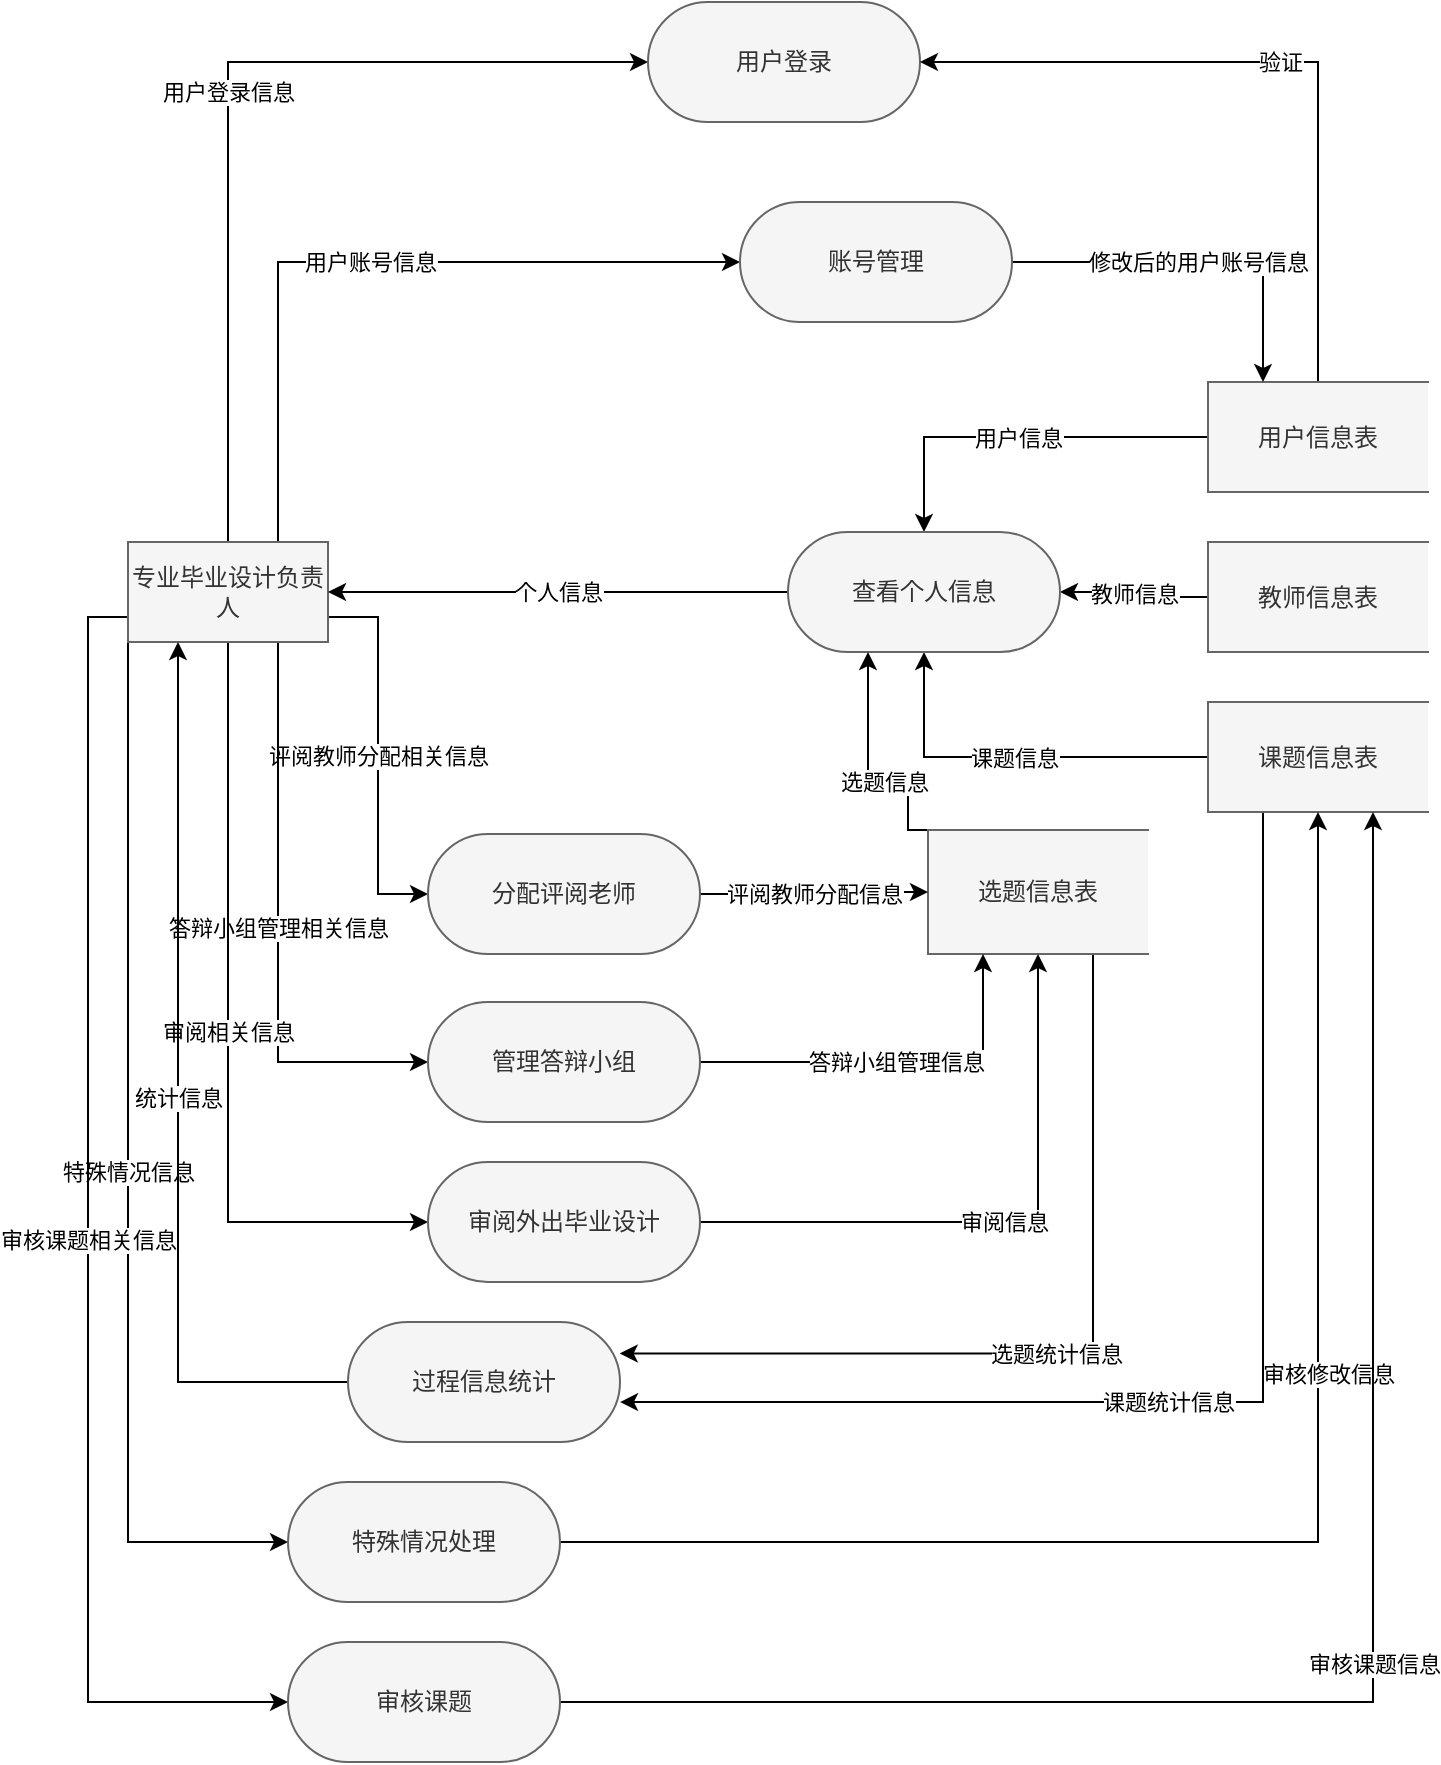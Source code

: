 <mxfile version="21.2.1" type="device">
  <diagram name="第 1 页" id="TQ1U1cIo1o6uZmjXo22M">
    <mxGraphModel dx="1835" dy="1358" grid="1" gridSize="10" guides="1" tooltips="1" connect="1" arrows="1" fold="1" page="1" pageScale="1" pageWidth="827" pageHeight="1169" math="0" shadow="0">
      <root>
        <mxCell id="0" />
        <mxCell id="1" parent="0" />
        <mxCell id="6UEYhTfmVz-Z-PMS-RFD-1" value="用户登录信息" style="edgeStyle=orthogonalEdgeStyle;rounded=0;orthogonalLoop=1;jettySize=auto;html=1;exitX=0.5;exitY=0;exitDx=0;exitDy=0;entryX=0;entryY=0.5;entryDx=0;entryDy=0;entryPerimeter=0;" edge="1" parent="1" source="6UEYhTfmVz-Z-PMS-RFD-12" target="6UEYhTfmVz-Z-PMS-RFD-13">
          <mxGeometry relative="1" as="geometry" />
        </mxCell>
        <mxCell id="6UEYhTfmVz-Z-PMS-RFD-2" value="用户账号信息" style="edgeStyle=orthogonalEdgeStyle;rounded=0;orthogonalLoop=1;jettySize=auto;html=1;exitX=0.75;exitY=0;exitDx=0;exitDy=0;entryX=0;entryY=0.5;entryDx=0;entryDy=0;entryPerimeter=0;" edge="1" parent="1" source="6UEYhTfmVz-Z-PMS-RFD-12" target="6UEYhTfmVz-Z-PMS-RFD-24">
          <mxGeometry relative="1" as="geometry" />
        </mxCell>
        <mxCell id="6UEYhTfmVz-Z-PMS-RFD-3" value="评阅教师分配相关信息" style="edgeStyle=orthogonalEdgeStyle;rounded=0;orthogonalLoop=1;jettySize=auto;html=1;exitX=1;exitY=0.75;exitDx=0;exitDy=0;entryX=0;entryY=0.5;entryDx=0;entryDy=0;entryPerimeter=0;" edge="1" parent="1" source="6UEYhTfmVz-Z-PMS-RFD-12" target="6UEYhTfmVz-Z-PMS-RFD-32">
          <mxGeometry x="0.004" relative="1" as="geometry">
            <mxPoint as="offset" />
          </mxGeometry>
        </mxCell>
        <mxCell id="6UEYhTfmVz-Z-PMS-RFD-55" value="答辩小组管理相关信息" style="edgeStyle=orthogonalEdgeStyle;rounded=0;orthogonalLoop=1;jettySize=auto;html=1;exitX=0.75;exitY=1;exitDx=0;exitDy=0;entryX=0;entryY=0.5;entryDx=0;entryDy=0;entryPerimeter=0;" edge="1" parent="1" source="6UEYhTfmVz-Z-PMS-RFD-12" target="6UEYhTfmVz-Z-PMS-RFD-45">
          <mxGeometry relative="1" as="geometry" />
        </mxCell>
        <mxCell id="6UEYhTfmVz-Z-PMS-RFD-58" value="审阅相关信息" style="edgeStyle=orthogonalEdgeStyle;rounded=0;orthogonalLoop=1;jettySize=auto;html=1;exitX=0.5;exitY=1;exitDx=0;exitDy=0;entryX=0;entryY=0.5;entryDx=0;entryDy=0;entryPerimeter=0;" edge="1" parent="1" source="6UEYhTfmVz-Z-PMS-RFD-12" target="6UEYhTfmVz-Z-PMS-RFD-46">
          <mxGeometry relative="1" as="geometry" />
        </mxCell>
        <mxCell id="6UEYhTfmVz-Z-PMS-RFD-65" value="特殊情况信息" style="edgeStyle=orthogonalEdgeStyle;rounded=0;orthogonalLoop=1;jettySize=auto;html=1;exitX=0;exitY=1;exitDx=0;exitDy=0;entryX=0;entryY=0.5;entryDx=0;entryDy=0;entryPerimeter=0;" edge="1" parent="1" source="6UEYhTfmVz-Z-PMS-RFD-12" target="6UEYhTfmVz-Z-PMS-RFD-48">
          <mxGeometry relative="1" as="geometry" />
        </mxCell>
        <mxCell id="6UEYhTfmVz-Z-PMS-RFD-67" value="审核课题相关信息" style="edgeStyle=orthogonalEdgeStyle;rounded=0;orthogonalLoop=1;jettySize=auto;html=1;exitX=0;exitY=0.75;exitDx=0;exitDy=0;entryX=0;entryY=0.5;entryDx=0;entryDy=0;entryPerimeter=0;" edge="1" parent="1" source="6UEYhTfmVz-Z-PMS-RFD-12" target="6UEYhTfmVz-Z-PMS-RFD-66">
          <mxGeometry relative="1" as="geometry" />
        </mxCell>
        <mxCell id="6UEYhTfmVz-Z-PMS-RFD-12" value="专业毕业设计负责人" style="html=1;dashed=0;whiteSpace=wrap;fillColor=#f5f5f5;fontColor=#333333;strokeColor=#666666;" vertex="1" parent="1">
          <mxGeometry x="40" y="410" width="100" height="50" as="geometry" />
        </mxCell>
        <mxCell id="6UEYhTfmVz-Z-PMS-RFD-13" value="用户登录" style="html=1;dashed=0;whiteSpace=wrap;shape=mxgraph.dfd.start;fillColor=#f5f5f5;fontColor=#333333;strokeColor=#666666;" vertex="1" parent="1">
          <mxGeometry x="300" y="140" width="136" height="60" as="geometry" />
        </mxCell>
        <mxCell id="6UEYhTfmVz-Z-PMS-RFD-14" value="验证" style="edgeStyle=orthogonalEdgeStyle;rounded=0;orthogonalLoop=1;jettySize=auto;html=1;exitX=0.5;exitY=0;exitDx=0;exitDy=0;entryX=1;entryY=0.5;entryDx=0;entryDy=0;entryPerimeter=0;" edge="1" parent="1" source="6UEYhTfmVz-Z-PMS-RFD-16" target="6UEYhTfmVz-Z-PMS-RFD-13">
          <mxGeometry relative="1" as="geometry" />
        </mxCell>
        <mxCell id="6UEYhTfmVz-Z-PMS-RFD-15" value="用户信息" style="edgeStyle=orthogonalEdgeStyle;rounded=0;orthogonalLoop=1;jettySize=auto;html=1;" edge="1" parent="1" source="6UEYhTfmVz-Z-PMS-RFD-16" target="6UEYhTfmVz-Z-PMS-RFD-22">
          <mxGeometry relative="1" as="geometry" />
        </mxCell>
        <mxCell id="6UEYhTfmVz-Z-PMS-RFD-16" value="用户信息表" style="html=1;dashed=0;whiteSpace=wrap;shape=partialRectangle;right=0;fillColor=#f5f5f5;fontColor=#333333;strokeColor=#666666;" vertex="1" parent="1">
          <mxGeometry x="580" y="330" width="110" height="55" as="geometry" />
        </mxCell>
        <mxCell id="6UEYhTfmVz-Z-PMS-RFD-17" value="教师信息" style="edgeStyle=orthogonalEdgeStyle;rounded=0;orthogonalLoop=1;jettySize=auto;html=1;exitX=0;exitY=0.5;exitDx=0;exitDy=0;entryX=1;entryY=0.5;entryDx=0;entryDy=0;entryPerimeter=0;" edge="1" parent="1" source="6UEYhTfmVz-Z-PMS-RFD-18" target="6UEYhTfmVz-Z-PMS-RFD-22">
          <mxGeometry relative="1" as="geometry" />
        </mxCell>
        <mxCell id="6UEYhTfmVz-Z-PMS-RFD-18" value="教师信息表" style="html=1;dashed=0;whiteSpace=wrap;shape=partialRectangle;right=0;fillColor=#f5f5f5;fontColor=#333333;strokeColor=#666666;" vertex="1" parent="1">
          <mxGeometry x="580" y="410" width="110" height="55" as="geometry" />
        </mxCell>
        <mxCell id="6UEYhTfmVz-Z-PMS-RFD-19" value="课题信息" style="edgeStyle=orthogonalEdgeStyle;rounded=0;orthogonalLoop=1;jettySize=auto;html=1;exitX=0;exitY=0.5;exitDx=0;exitDy=0;entryX=0.5;entryY=0.5;entryDx=0;entryDy=30;entryPerimeter=0;" edge="1" parent="1" source="6UEYhTfmVz-Z-PMS-RFD-20" target="6UEYhTfmVz-Z-PMS-RFD-22">
          <mxGeometry relative="1" as="geometry">
            <mxPoint x="390" y="470" as="targetPoint" />
          </mxGeometry>
        </mxCell>
        <mxCell id="6UEYhTfmVz-Z-PMS-RFD-76" value="课题统计信息" style="edgeStyle=orthogonalEdgeStyle;rounded=0;orthogonalLoop=1;jettySize=auto;html=1;exitX=0.25;exitY=1;exitDx=0;exitDy=0;entryX=1;entryY=0.667;entryDx=0;entryDy=0;entryPerimeter=0;" edge="1" parent="1" source="6UEYhTfmVz-Z-PMS-RFD-20" target="6UEYhTfmVz-Z-PMS-RFD-69">
          <mxGeometry x="0.111" relative="1" as="geometry">
            <mxPoint as="offset" />
          </mxGeometry>
        </mxCell>
        <mxCell id="6UEYhTfmVz-Z-PMS-RFD-20" value="课题信息表" style="html=1;dashed=0;whiteSpace=wrap;shape=partialRectangle;right=0;fillColor=#f5f5f5;fontColor=#333333;strokeColor=#666666;" vertex="1" parent="1">
          <mxGeometry x="580" y="490" width="110" height="55" as="geometry" />
        </mxCell>
        <mxCell id="6UEYhTfmVz-Z-PMS-RFD-21" value="个人信息" style="edgeStyle=orthogonalEdgeStyle;rounded=0;orthogonalLoop=1;jettySize=auto;html=1;exitX=0;exitY=0.5;exitDx=0;exitDy=0;exitPerimeter=0;entryX=1;entryY=0.5;entryDx=0;entryDy=0;" edge="1" parent="1" source="6UEYhTfmVz-Z-PMS-RFD-22" target="6UEYhTfmVz-Z-PMS-RFD-12">
          <mxGeometry relative="1" as="geometry" />
        </mxCell>
        <mxCell id="6UEYhTfmVz-Z-PMS-RFD-22" value="查看个人信息" style="html=1;dashed=0;whiteSpace=wrap;shape=mxgraph.dfd.start;fillColor=#f5f5f5;fontColor=#333333;strokeColor=#666666;" vertex="1" parent="1">
          <mxGeometry x="370" y="405" width="136" height="60" as="geometry" />
        </mxCell>
        <mxCell id="6UEYhTfmVz-Z-PMS-RFD-23" value="修改后的用户账号信息" style="edgeStyle=orthogonalEdgeStyle;rounded=0;orthogonalLoop=1;jettySize=auto;html=1;exitX=1;exitY=0.5;exitDx=0;exitDy=0;exitPerimeter=0;entryX=0.25;entryY=0;entryDx=0;entryDy=0;" edge="1" parent="1" source="6UEYhTfmVz-Z-PMS-RFD-24" target="6UEYhTfmVz-Z-PMS-RFD-16">
          <mxGeometry relative="1" as="geometry" />
        </mxCell>
        <mxCell id="6UEYhTfmVz-Z-PMS-RFD-24" value="账号管理" style="html=1;dashed=0;whiteSpace=wrap;shape=mxgraph.dfd.start;fillColor=#f5f5f5;fontColor=#333333;strokeColor=#666666;" vertex="1" parent="1">
          <mxGeometry x="346" y="240" width="136" height="60" as="geometry" />
        </mxCell>
        <mxCell id="6UEYhTfmVz-Z-PMS-RFD-25" value="选题信息" style="edgeStyle=orthogonalEdgeStyle;rounded=0;orthogonalLoop=1;jettySize=auto;html=1;exitX=0.25;exitY=0;exitDx=0;exitDy=0;" edge="1" parent="1" source="6UEYhTfmVz-Z-PMS-RFD-26" target="6UEYhTfmVz-Z-PMS-RFD-22">
          <mxGeometry relative="1" as="geometry">
            <mxPoint x="410" y="470" as="targetPoint" />
            <Array as="points">
              <mxPoint x="430" y="554" />
              <mxPoint x="430" y="530" />
              <mxPoint x="410" y="530" />
            </Array>
          </mxGeometry>
        </mxCell>
        <mxCell id="6UEYhTfmVz-Z-PMS-RFD-75" value="选题统计信息" style="edgeStyle=orthogonalEdgeStyle;rounded=0;orthogonalLoop=1;jettySize=auto;html=1;exitX=0.75;exitY=1;exitDx=0;exitDy=0;entryX=0.999;entryY=0.262;entryDx=0;entryDy=0;entryPerimeter=0;" edge="1" parent="1" source="6UEYhTfmVz-Z-PMS-RFD-26" target="6UEYhTfmVz-Z-PMS-RFD-69">
          <mxGeometry relative="1" as="geometry" />
        </mxCell>
        <mxCell id="6UEYhTfmVz-Z-PMS-RFD-26" value="选题信息表" style="html=1;dashed=0;whiteSpace=wrap;shape=partialRectangle;right=0;fillColor=#f5f5f5;fontColor=#333333;strokeColor=#666666;" vertex="1" parent="1">
          <mxGeometry x="440" y="554" width="110" height="62" as="geometry" />
        </mxCell>
        <mxCell id="6UEYhTfmVz-Z-PMS-RFD-31" value="评阅教师分配信息" style="edgeStyle=orthogonalEdgeStyle;rounded=0;orthogonalLoop=1;jettySize=auto;html=1;exitX=1;exitY=0.5;exitDx=0;exitDy=0;exitPerimeter=0;" edge="1" parent="1" source="6UEYhTfmVz-Z-PMS-RFD-32" target="6UEYhTfmVz-Z-PMS-RFD-26">
          <mxGeometry relative="1" as="geometry" />
        </mxCell>
        <mxCell id="6UEYhTfmVz-Z-PMS-RFD-32" value="分配评阅老师" style="html=1;dashed=0;whiteSpace=wrap;shape=mxgraph.dfd.start;fillColor=#f5f5f5;fontColor=#333333;strokeColor=#666666;" vertex="1" parent="1">
          <mxGeometry x="190" y="556" width="136" height="60" as="geometry" />
        </mxCell>
        <mxCell id="6UEYhTfmVz-Z-PMS-RFD-57" value="答辩小组管理信息" style="edgeStyle=orthogonalEdgeStyle;rounded=0;orthogonalLoop=1;jettySize=auto;html=1;exitX=1;exitY=0.5;exitDx=0;exitDy=0;exitPerimeter=0;entryX=0.25;entryY=1;entryDx=0;entryDy=0;" edge="1" parent="1" source="6UEYhTfmVz-Z-PMS-RFD-45" target="6UEYhTfmVz-Z-PMS-RFD-26">
          <mxGeometry relative="1" as="geometry" />
        </mxCell>
        <mxCell id="6UEYhTfmVz-Z-PMS-RFD-45" value="管理答辩小组" style="html=1;dashed=0;whiteSpace=wrap;shape=mxgraph.dfd.start;fillColor=#f5f5f5;fontColor=#333333;strokeColor=#666666;" vertex="1" parent="1">
          <mxGeometry x="190" y="640" width="136" height="60" as="geometry" />
        </mxCell>
        <mxCell id="6UEYhTfmVz-Z-PMS-RFD-59" value="审阅信息" style="edgeStyle=orthogonalEdgeStyle;rounded=0;orthogonalLoop=1;jettySize=auto;html=1;exitX=1;exitY=0.5;exitDx=0;exitDy=0;exitPerimeter=0;entryX=0.5;entryY=1;entryDx=0;entryDy=0;" edge="1" parent="1" source="6UEYhTfmVz-Z-PMS-RFD-46" target="6UEYhTfmVz-Z-PMS-RFD-26">
          <mxGeometry relative="1" as="geometry" />
        </mxCell>
        <mxCell id="6UEYhTfmVz-Z-PMS-RFD-46" value="审阅外出毕业设计" style="html=1;dashed=0;whiteSpace=wrap;shape=mxgraph.dfd.start;fillColor=#f5f5f5;fontColor=#333333;strokeColor=#666666;" vertex="1" parent="1">
          <mxGeometry x="190" y="720" width="136" height="60" as="geometry" />
        </mxCell>
        <mxCell id="6UEYhTfmVz-Z-PMS-RFD-54" value="审核修改信息" style="edgeStyle=orthogonalEdgeStyle;rounded=0;orthogonalLoop=1;jettySize=auto;html=1;exitX=1;exitY=0.5;exitDx=0;exitDy=0;exitPerimeter=0;" edge="1" parent="1" source="6UEYhTfmVz-Z-PMS-RFD-48" target="6UEYhTfmVz-Z-PMS-RFD-20">
          <mxGeometry x="0.242" y="-5" relative="1" as="geometry">
            <mxPoint y="-1" as="offset" />
          </mxGeometry>
        </mxCell>
        <mxCell id="6UEYhTfmVz-Z-PMS-RFD-48" value="特殊情况处理" style="html=1;dashed=0;whiteSpace=wrap;shape=mxgraph.dfd.start;fillColor=#f5f5f5;fontColor=#333333;strokeColor=#666666;" vertex="1" parent="1">
          <mxGeometry x="120" y="880" width="136" height="60" as="geometry" />
        </mxCell>
        <mxCell id="6UEYhTfmVz-Z-PMS-RFD-68" value="审核课题信息" style="edgeStyle=orthogonalEdgeStyle;rounded=0;orthogonalLoop=1;jettySize=auto;html=1;exitX=1;exitY=0.5;exitDx=0;exitDy=0;exitPerimeter=0;entryX=0.75;entryY=1;entryDx=0;entryDy=0;" edge="1" parent="1" source="6UEYhTfmVz-Z-PMS-RFD-66" target="6UEYhTfmVz-Z-PMS-RFD-20">
          <mxGeometry relative="1" as="geometry" />
        </mxCell>
        <mxCell id="6UEYhTfmVz-Z-PMS-RFD-66" value="审核课题" style="html=1;dashed=0;whiteSpace=wrap;shape=mxgraph.dfd.start;fillColor=#f5f5f5;fontColor=#333333;strokeColor=#666666;" vertex="1" parent="1">
          <mxGeometry x="120" y="960" width="136" height="60" as="geometry" />
        </mxCell>
        <mxCell id="6UEYhTfmVz-Z-PMS-RFD-77" value="统计信息" style="edgeStyle=orthogonalEdgeStyle;rounded=0;orthogonalLoop=1;jettySize=auto;html=1;exitX=0;exitY=0.5;exitDx=0;exitDy=0;exitPerimeter=0;entryX=0.25;entryY=1;entryDx=0;entryDy=0;" edge="1" parent="1" source="6UEYhTfmVz-Z-PMS-RFD-69" target="6UEYhTfmVz-Z-PMS-RFD-12">
          <mxGeometry relative="1" as="geometry" />
        </mxCell>
        <mxCell id="6UEYhTfmVz-Z-PMS-RFD-69" value="过程信息统计" style="html=1;dashed=0;whiteSpace=wrap;shape=mxgraph.dfd.start;fillColor=#f5f5f5;fontColor=#333333;strokeColor=#666666;" vertex="1" parent="1">
          <mxGeometry x="150" y="800" width="136" height="60" as="geometry" />
        </mxCell>
      </root>
    </mxGraphModel>
  </diagram>
</mxfile>
